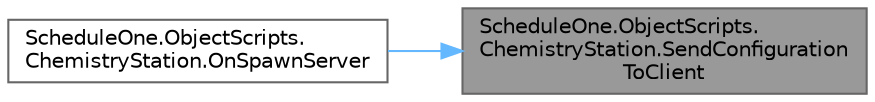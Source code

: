 digraph "ScheduleOne.ObjectScripts.ChemistryStation.SendConfigurationToClient"
{
 // LATEX_PDF_SIZE
  bgcolor="transparent";
  edge [fontname=Helvetica,fontsize=10,labelfontname=Helvetica,labelfontsize=10];
  node [fontname=Helvetica,fontsize=10,shape=box,height=0.2,width=0.4];
  rankdir="RL";
  Node1 [id="Node000001",label="ScheduleOne.ObjectScripts.\lChemistryStation.SendConfiguration\lToClient",height=0.2,width=0.4,color="gray40", fillcolor="grey60", style="filled", fontcolor="black",tooltip=" "];
  Node1 -> Node2 [id="edge1_Node000001_Node000002",dir="back",color="steelblue1",style="solid",tooltip=" "];
  Node2 [id="Node000002",label="ScheduleOne.ObjectScripts.\lChemistryStation.OnSpawnServer",height=0.2,width=0.4,color="grey40", fillcolor="white", style="filled",URL="$class_schedule_one_1_1_object_scripts_1_1_chemistry_station.html#ae13de0c24f8d6f1e17d632fa71bd0c3c",tooltip=" "];
}
